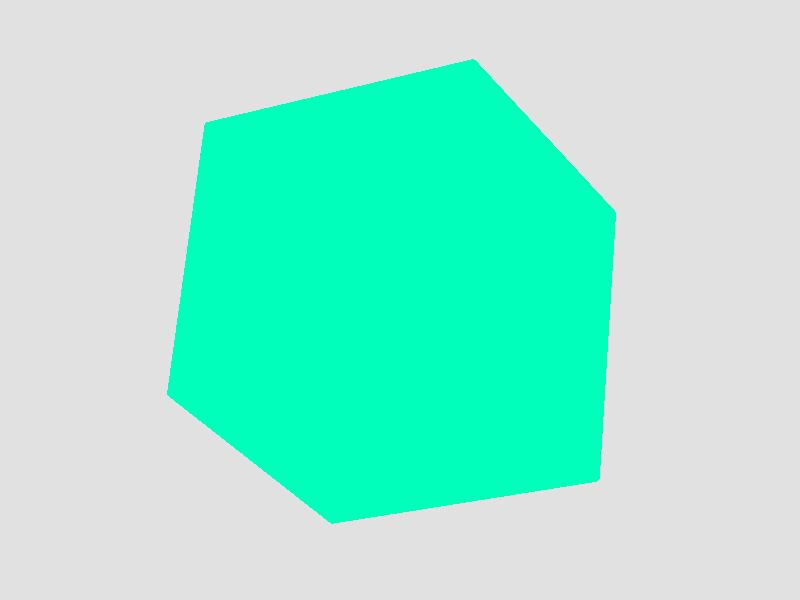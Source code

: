 #include "colors.inc"

camera {
 location <0, 0, -20>
 look_at 0
 angle 15
}

light_source { <3, 15, -20> White }
background { Gray75 }

#declare frame_w = 0.03;

union {
 union {
  cylinder { <-1, -1, -1>, <1, -1, -1>, frame_w }
  cylinder { <1, -1, -1>, <1, 1, -1>, frame_w }
  cylinder { <1, 1, -1>, <-1, 1, -1>, frame_w }
  cylinder { <-1, 1, -1>, <-1, -1, -1>, frame_w }

  cylinder { <-1, -1, 1>, <1, -1, 1>, frame_w }
  cylinder { <1, -1, 1>, <1, 1, 1>, frame_w }
  cylinder { <1, 1, 1>, <-1, 1, 1>, frame_w }
  cylinder { <-1, 1, 1>, <-1, -1, 1>, frame_w }

  cylinder { <-1, -1, 1>, <-1, -1, -1>, frame_w }
  cylinder { <1, -1, 1>, <1, -1, -1>, frame_w }
  cylinder { <1, 1, 1>, <1, 1, -1>, frame_w }
  cylinder { <-1, 1, 1>, <-1, 1, -1>, frame_w }

  sphere { <-1, -1, -1>, frame_w }
  sphere { <1, -1, -1>, frame_w }
  sphere { <1, 1, -1>, frame_w }
  sphere { <-1, 1, -1>, frame_w }
  sphere { <-1, -1, 1>, frame_w }
  sphere { <1, -1, 1>, frame_w }
  sphere { <1, 1, 1>, frame_w }
  sphere { <-1, 1, 1>, frame_w }

  texture {
   pigment { color SpringGreen }
   finish { ambient .2 diffuse 0.8 specular 1 }
  }
 }

 box {
  <-1, -1, -1>, <1, 1, 1>
  texture { 
   pigment { color SpringGreen filter 0.6 }
  }
 }
 rotate <10, 30, 0>
 rotate x * 20
 rotate y * clock * 360
}
